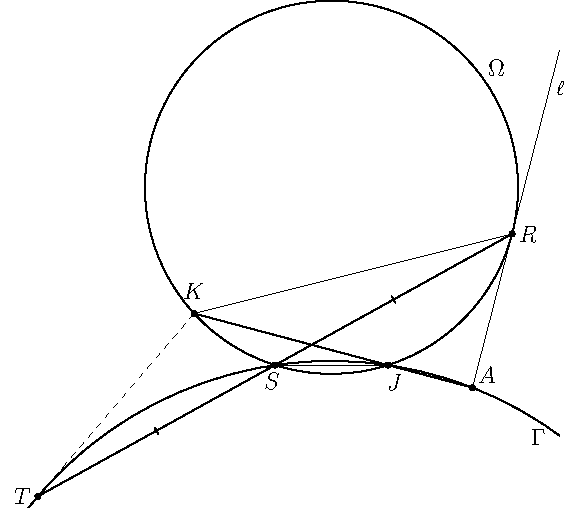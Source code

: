 import geometry;
size(10cm);


triangle t = triangleabc(4, 6, 2.5);
point J  = t.B;
point R  = t.C;
point _S = t.A;

triangle t = triangle(R, J, _S);

point T = -1*R;

circle w = circle(t);

line l = tangents(w, R)[0];

circle G = circle(T, _S, J);

point A = intersectionpoints(G, l)[1];

point K = intersectionpoints(w, line(J, A))[1];

inversion I = inversion(circle(R, sqrt(2)*length(segment(R, _S))));//sqrt(2) * length(segment(R, _S)));

//draw(segment(R, _S), bp+red*1.2);
//draw(circle(R, length(segment(R, _S))), bp+red*1.2);

point Kp = I * K;
point Tp = I * T;
point Sp = I * _S;
point Ap = I * A;
point Jp = I * J;


//draw(circle(I), dashed);
//dot("$Q$", Kp, N*1.3+W);
//dot("$J'$", Jp);
//dot(Tp, linewidth(4)+red);
//dot(Sp, linewidth(4)+green);
//draw(segment(Kp, A), linewidth(0.3));
//draw(I * w, linewidth(0.3));
//draw(line(R, false, J), linewidth(0.3));

//draw(segment(K, Kp), dashed+linewidth(0.3));
//draw(segment(A, T), linewidth(0.3));



//clipdraw(Label("$\gamma$"), circle(Kp, _S, R), dashed+linewidth(0.3));
//draw(I * G, linewidth(5)+blue);
//draw(I * line(K, T), linewidth(5)+orange);
//draw(circle(R, K, T));

//draw
//draw(t);
draw(segment(_S, J), linewidth(0.3));
//draw(segment(_S, J));

draw(Label("$\Omega$", Relative(0.1)), w);
//draw(arc(G, A, Jp));
clipdraw(Label("$\Gamma$", Relative(0.16), S), G);
draw(Label("$\ell$", fontsize(9.5)), line(A, false, R), linewidth(0.4));


draw(segment(_S, R), StickIntervalMarker(1, 1, 3.5, linewidth(0.5)));
draw(segment(_S, T), StickIntervalMarker(1, 1, 3.5, linewidth(0.5)));

draw(line(T, K, false), dashed + linewidth(0.4));

draw(segment(A, K));
//draw(segment(Ap, T));

draw(segment(K, R), linewidth(0.3));

dot("$A$", A, NE);
//dot(Label("$K$", UnFill), K, S+W*2);
dot(Label("$K$"), K, N*2);

dot("$T$", T, W);
dot(Label("$J$", UnFill), J, S*1.16+E*0.5);
dot("$R$", R);
dot("$S$", _S, S+W*0.2);

//markangle(A, T, R,  Fill(black), n=1, radius=5mm);
//markangle(K, J, _S, Fill(black), n=1, radius=5mm);
//markangle(K, R, _S, Fill(black), n=1, radius=5mm);


addMargins(cm/5, 0);
